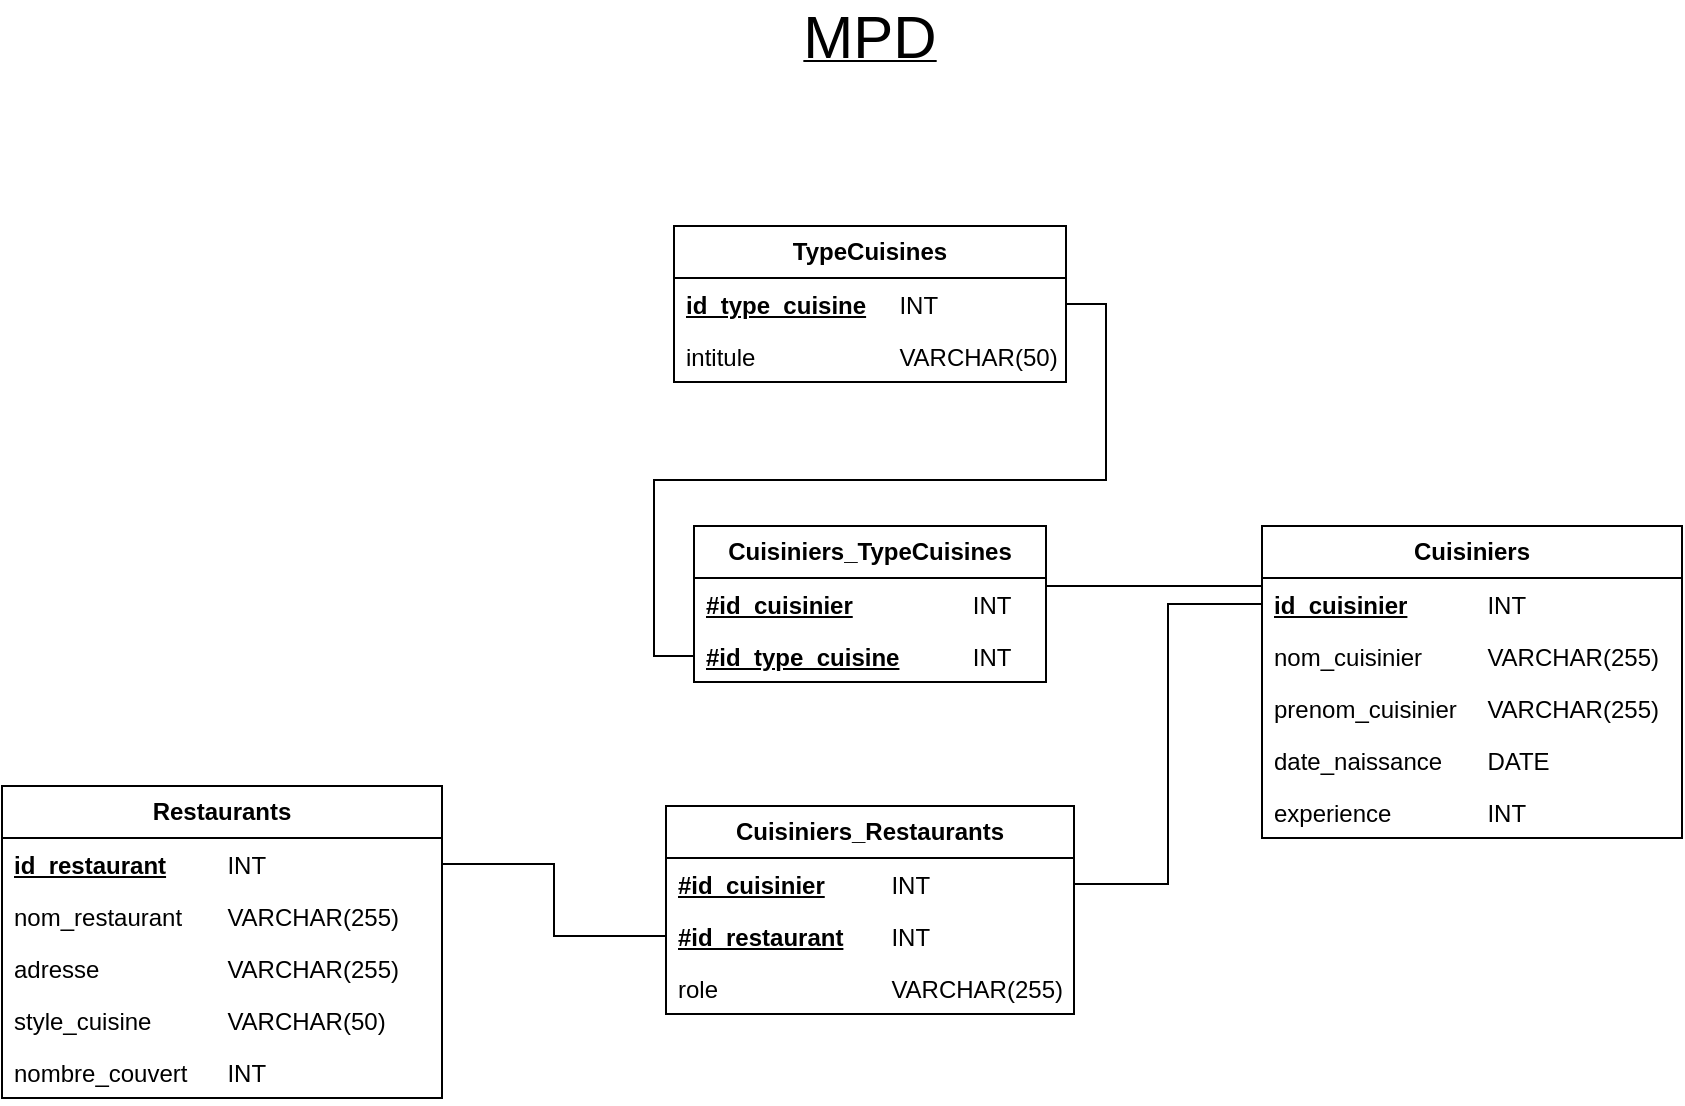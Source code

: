 <mxfile version="26.1.1">
  <diagram name="Page-1" id="UC0be7Ht06eg2bxlEGfu">
    <mxGraphModel dx="1877" dy="1798" grid="1" gridSize="10" guides="1" tooltips="1" connect="1" arrows="1" fold="1" page="1" pageScale="1" pageWidth="827" pageHeight="1169" math="0" shadow="0">
      <root>
        <mxCell id="0" />
        <mxCell id="1" parent="0" />
        <mxCell id="q_aMrSaRKOAJM5ovohhL-1" value="&lt;b&gt;Cuisiniers&lt;/b&gt;" style="swimlane;fontStyle=0;childLayout=stackLayout;horizontal=1;startSize=26;fillColor=none;horizontalStack=0;resizeParent=1;resizeParentMax=0;resizeLast=0;collapsible=1;marginBottom=0;whiteSpace=wrap;html=1;" parent="1" vertex="1">
          <mxGeometry x="610" y="150" width="210" height="156" as="geometry" />
        </mxCell>
        <mxCell id="q_aMrSaRKOAJM5ovohhL-2" value="&lt;b style=&quot;text-decoration-line: underline;&quot;&gt;id_cuisinier&lt;/b&gt;&lt;span style=&quot;text-decoration-line: underline; font-weight: bold; white-space: pre;&quot;&gt;&#x9;&lt;/span&gt;&lt;span style=&quot;text-decoration-line: underline; font-weight: bold; white-space: pre;&quot;&gt;&#x9;&lt;/span&gt;INT" style="text;strokeColor=none;fillColor=none;align=left;verticalAlign=top;spacingLeft=4;spacingRight=4;overflow=hidden;rotatable=0;points=[[0,0.5],[1,0.5]];portConstraint=eastwest;whiteSpace=wrap;html=1;" parent="q_aMrSaRKOAJM5ovohhL-1" vertex="1">
          <mxGeometry y="26" width="210" height="26" as="geometry" />
        </mxCell>
        <mxCell id="q_aMrSaRKOAJM5ovohhL-3" value="nom_cuisinier&lt;span style=&quot;white-space: pre;&quot;&gt;&#x9;&lt;/span&gt;&lt;span style=&quot;white-space: pre;&quot;&gt;&#x9;&lt;/span&gt;VARCHAR(255)" style="text;strokeColor=none;fillColor=none;align=left;verticalAlign=top;spacingLeft=4;spacingRight=4;overflow=hidden;rotatable=0;points=[[0,0.5],[1,0.5]];portConstraint=eastwest;whiteSpace=wrap;html=1;" parent="q_aMrSaRKOAJM5ovohhL-1" vertex="1">
          <mxGeometry y="52" width="210" height="26" as="geometry" />
        </mxCell>
        <mxCell id="q_aMrSaRKOAJM5ovohhL-4" value="prenom_cuisinier&lt;span style=&quot;white-space: pre;&quot;&gt;&#x9;&lt;/span&gt;VARCHAR(255)" style="text;strokeColor=none;fillColor=none;align=left;verticalAlign=top;spacingLeft=4;spacingRight=4;overflow=hidden;rotatable=0;points=[[0,0.5],[1,0.5]];portConstraint=eastwest;whiteSpace=wrap;html=1;" parent="q_aMrSaRKOAJM5ovohhL-1" vertex="1">
          <mxGeometry y="78" width="210" height="26" as="geometry" />
        </mxCell>
        <mxCell id="q_aMrSaRKOAJM5ovohhL-5" value="date_naissance&lt;span style=&quot;white-space: pre;&quot;&gt;&#x9;&lt;/span&gt;DATE" style="text;strokeColor=none;fillColor=none;align=left;verticalAlign=top;spacingLeft=4;spacingRight=4;overflow=hidden;rotatable=0;points=[[0,0.5],[1,0.5]];portConstraint=eastwest;whiteSpace=wrap;html=1;" parent="q_aMrSaRKOAJM5ovohhL-1" vertex="1">
          <mxGeometry y="104" width="210" height="26" as="geometry" />
        </mxCell>
        <mxCell id="q_aMrSaRKOAJM5ovohhL-6" value="experience&lt;span style=&quot;white-space: pre;&quot;&gt;&#x9;&lt;/span&gt;&lt;span style=&quot;white-space: pre;&quot;&gt;&#x9;&lt;/span&gt;INT" style="text;strokeColor=none;fillColor=none;align=left;verticalAlign=top;spacingLeft=4;spacingRight=4;overflow=hidden;rotatable=0;points=[[0,0.5],[1,0.5]];portConstraint=eastwest;whiteSpace=wrap;html=1;" parent="q_aMrSaRKOAJM5ovohhL-1" vertex="1">
          <mxGeometry y="130" width="210" height="26" as="geometry" />
        </mxCell>
        <mxCell id="q_aMrSaRKOAJM5ovohhL-11" value="&lt;b&gt;TypeCuisines&lt;/b&gt;" style="swimlane;fontStyle=0;childLayout=stackLayout;horizontal=1;startSize=26;fillColor=none;horizontalStack=0;resizeParent=1;resizeParentMax=0;resizeLast=0;collapsible=1;marginBottom=0;whiteSpace=wrap;html=1;" parent="1" vertex="1">
          <mxGeometry x="316" width="196" height="78" as="geometry" />
        </mxCell>
        <mxCell id="q_aMrSaRKOAJM5ovohhL-12" value="&lt;b style=&quot;text-decoration-line: underline;&quot;&gt;id_type_cuisine&lt;/b&gt;&lt;span style=&quot;text-decoration-line: underline; font-weight: bold; white-space: pre;&quot;&gt;&#x9;&lt;/span&gt;INT" style="text;strokeColor=none;fillColor=none;align=left;verticalAlign=top;spacingLeft=4;spacingRight=4;overflow=hidden;rotatable=0;points=[[0,0.5],[1,0.5]];portConstraint=eastwest;whiteSpace=wrap;html=1;" parent="q_aMrSaRKOAJM5ovohhL-11" vertex="1">
          <mxGeometry y="26" width="196" height="26" as="geometry" />
        </mxCell>
        <mxCell id="q_aMrSaRKOAJM5ovohhL-13" value="intitule&lt;span style=&quot;white-space: pre;&quot;&gt;&#x9;&lt;/span&gt;&lt;span style=&quot;white-space: pre;&quot;&gt;&#x9;&lt;/span&gt;&lt;span style=&quot;white-space: pre;&quot;&gt;&#x9;&lt;/span&gt;VARCHAR(50)" style="text;strokeColor=none;fillColor=none;align=left;verticalAlign=top;spacingLeft=4;spacingRight=4;overflow=hidden;rotatable=0;points=[[0,0.5],[1,0.5]];portConstraint=eastwest;whiteSpace=wrap;html=1;" parent="q_aMrSaRKOAJM5ovohhL-11" vertex="1">
          <mxGeometry y="52" width="196" height="26" as="geometry" />
        </mxCell>
        <mxCell id="q_aMrSaRKOAJM5ovohhL-17" value="&lt;b&gt;Restaurants&lt;/b&gt;" style="swimlane;fontStyle=0;childLayout=stackLayout;horizontal=1;startSize=26;fillColor=none;horizontalStack=0;resizeParent=1;resizeParentMax=0;resizeLast=0;collapsible=1;marginBottom=0;whiteSpace=wrap;html=1;" parent="1" vertex="1">
          <mxGeometry x="-20" y="280" width="220" height="156" as="geometry" />
        </mxCell>
        <mxCell id="q_aMrSaRKOAJM5ovohhL-18" value="&lt;b style=&quot;text-decoration-line: underline;&quot;&gt;id_restaurant&lt;/b&gt;&lt;span style=&quot;text-decoration-line: underline; font-weight: bold; white-space: pre;&quot;&gt;&#x9;&lt;/span&gt;&lt;span style=&quot;text-decoration-line: underline; font-weight: bold; white-space: pre;&quot;&gt;&#x9;&lt;/span&gt;INT" style="text;strokeColor=none;fillColor=none;align=left;verticalAlign=top;spacingLeft=4;spacingRight=4;overflow=hidden;rotatable=0;points=[[0,0.5],[1,0.5]];portConstraint=eastwest;whiteSpace=wrap;html=1;" parent="q_aMrSaRKOAJM5ovohhL-17" vertex="1">
          <mxGeometry y="26" width="220" height="26" as="geometry" />
        </mxCell>
        <mxCell id="q_aMrSaRKOAJM5ovohhL-19" value="nom_restaurant&lt;span style=&quot;white-space: pre;&quot;&gt;&#x9;&lt;/span&gt;VARCHAR(255)" style="text;strokeColor=none;fillColor=none;align=left;verticalAlign=top;spacingLeft=4;spacingRight=4;overflow=hidden;rotatable=0;points=[[0,0.5],[1,0.5]];portConstraint=eastwest;whiteSpace=wrap;html=1;" parent="q_aMrSaRKOAJM5ovohhL-17" vertex="1">
          <mxGeometry y="52" width="220" height="26" as="geometry" />
        </mxCell>
        <mxCell id="q_aMrSaRKOAJM5ovohhL-20" value="adresse&lt;span style=&quot;white-space: pre;&quot;&gt;&#x9;&lt;/span&gt;&lt;span style=&quot;white-space: pre;&quot;&gt;&#x9;&lt;/span&gt;&lt;span style=&quot;white-space: pre;&quot;&gt;&#x9;&lt;/span&gt;VARCHAR(255)" style="text;strokeColor=none;fillColor=none;align=left;verticalAlign=top;spacingLeft=4;spacingRight=4;overflow=hidden;rotatable=0;points=[[0,0.5],[1,0.5]];portConstraint=eastwest;whiteSpace=wrap;html=1;" parent="q_aMrSaRKOAJM5ovohhL-17" vertex="1">
          <mxGeometry y="78" width="220" height="26" as="geometry" />
        </mxCell>
        <mxCell id="q_aMrSaRKOAJM5ovohhL-21" value="style_cuisine&lt;span style=&quot;white-space: pre;&quot;&gt;&#x9;&lt;/span&gt;&lt;span style=&quot;white-space: pre;&quot;&gt;&#x9;&lt;/span&gt;VARCHAR(50)" style="text;strokeColor=none;fillColor=none;align=left;verticalAlign=top;spacingLeft=4;spacingRight=4;overflow=hidden;rotatable=0;points=[[0,0.5],[1,0.5]];portConstraint=eastwest;whiteSpace=wrap;html=1;" parent="q_aMrSaRKOAJM5ovohhL-17" vertex="1">
          <mxGeometry y="104" width="220" height="26" as="geometry" />
        </mxCell>
        <mxCell id="q_aMrSaRKOAJM5ovohhL-22" value="nombre_couvert&lt;span style=&quot;white-space: pre;&quot;&gt;&#x9;&lt;/span&gt;INT" style="text;strokeColor=none;fillColor=none;align=left;verticalAlign=top;spacingLeft=4;spacingRight=4;overflow=hidden;rotatable=0;points=[[0,0.5],[1,0.5]];portConstraint=eastwest;whiteSpace=wrap;html=1;" parent="q_aMrSaRKOAJM5ovohhL-17" vertex="1">
          <mxGeometry y="130" width="220" height="26" as="geometry" />
        </mxCell>
        <mxCell id="q_aMrSaRKOAJM5ovohhL-35" value="&lt;u&gt;&lt;font style=&quot;font-size: 30px;&quot;&gt;MPD&lt;/font&gt;&lt;/u&gt;" style="text;html=1;align=center;verticalAlign=middle;whiteSpace=wrap;rounded=0;fontFamily=Helvetica;fontSize=11;fontColor=default;labelBackgroundColor=default;" parent="1" vertex="1">
          <mxGeometry x="384" y="-110" width="60" height="30" as="geometry" />
        </mxCell>
        <mxCell id="q_aMrSaRKOAJM5ovohhL-36" value="&lt;b&gt;Cuisiniers_TypeCuisines&lt;/b&gt;" style="swimlane;fontStyle=0;childLayout=stackLayout;horizontal=1;startSize=26;fillColor=none;horizontalStack=0;resizeParent=1;resizeParentMax=0;resizeLast=0;collapsible=1;marginBottom=0;whiteSpace=wrap;html=1;" parent="1" vertex="1">
          <mxGeometry x="326" y="150" width="176" height="78" as="geometry" />
        </mxCell>
        <mxCell id="q_aMrSaRKOAJM5ovohhL-37" value="&lt;b style=&quot;text-decoration-line: underline;&quot;&gt;#id_cuisinier&lt;/b&gt;&lt;span style=&quot;text-decoration-line: underline; font-weight: bold; white-space: pre;&quot;&gt;&#x9;&lt;/span&gt;&lt;span style=&quot;text-decoration-line: underline; font-weight: bold; white-space: pre;&quot;&gt;&#x9;&lt;/span&gt;&lt;span style=&quot;text-decoration-line: underline; font-weight: bold; white-space: pre;&quot;&gt;&#x9;&lt;/span&gt;INT" style="text;strokeColor=none;fillColor=none;align=left;verticalAlign=top;spacingLeft=4;spacingRight=4;overflow=hidden;rotatable=0;points=[[0,0.5],[1,0.5]];portConstraint=eastwest;whiteSpace=wrap;html=1;" parent="q_aMrSaRKOAJM5ovohhL-36" vertex="1">
          <mxGeometry y="26" width="176" height="26" as="geometry" />
        </mxCell>
        <mxCell id="q_aMrSaRKOAJM5ovohhL-42" value="&lt;b style=&quot;text-decoration-line: underline;&quot;&gt;#id_type_cuisine&lt;/b&gt;&lt;span style=&quot;text-decoration-line: underline; font-weight: bold; white-space: pre;&quot;&gt;&#x9;&lt;/span&gt;&lt;span style=&quot;text-decoration-line: underline; font-weight: bold; white-space: pre;&quot;&gt;&#x9;&lt;/span&gt;INT" style="text;strokeColor=none;fillColor=none;align=left;verticalAlign=top;spacingLeft=4;spacingRight=4;overflow=hidden;rotatable=0;points=[[0,0.5],[1,0.5]];portConstraint=eastwest;whiteSpace=wrap;html=1;" parent="q_aMrSaRKOAJM5ovohhL-36" vertex="1">
          <mxGeometry y="52" width="176" height="26" as="geometry" />
        </mxCell>
        <mxCell id="q_aMrSaRKOAJM5ovohhL-43" value="&lt;b&gt;Cuisiniers_Restaurants&lt;/b&gt;" style="swimlane;fontStyle=0;childLayout=stackLayout;horizontal=1;startSize=26;fillColor=none;horizontalStack=0;resizeParent=1;resizeParentMax=0;resizeLast=0;collapsible=1;marginBottom=0;whiteSpace=wrap;html=1;" parent="1" vertex="1">
          <mxGeometry x="312" y="290" width="204" height="104" as="geometry" />
        </mxCell>
        <mxCell id="q_aMrSaRKOAJM5ovohhL-44" value="&lt;b style=&quot;text-decoration-line: underline;&quot;&gt;#id_cuisinier&lt;/b&gt;&lt;span style=&quot;text-decoration-line: underline; font-weight: bold; white-space: pre;&quot;&gt;&#x9;&lt;/span&gt;&lt;span style=&quot;text-decoration-line: underline; font-weight: bold; white-space: pre;&quot;&gt;&#x9;&lt;/span&gt;INT" style="text;strokeColor=none;fillColor=none;align=left;verticalAlign=top;spacingLeft=4;spacingRight=4;overflow=hidden;rotatable=0;points=[[0,0.5],[1,0.5]];portConstraint=eastwest;whiteSpace=wrap;html=1;" parent="q_aMrSaRKOAJM5ovohhL-43" vertex="1">
          <mxGeometry y="26" width="204" height="26" as="geometry" />
        </mxCell>
        <mxCell id="q_aMrSaRKOAJM5ovohhL-45" value="&lt;b style=&quot;text-decoration-line: underline;&quot;&gt;#id_restaurant&lt;/b&gt;&lt;span style=&quot;text-decoration-line: underline; font-weight: bold; white-space: pre;&quot;&gt;&#x9;&lt;/span&gt;INT" style="text;strokeColor=none;fillColor=none;align=left;verticalAlign=top;spacingLeft=4;spacingRight=4;overflow=hidden;rotatable=0;points=[[0,0.5],[1,0.5]];portConstraint=eastwest;whiteSpace=wrap;html=1;" parent="q_aMrSaRKOAJM5ovohhL-43" vertex="1">
          <mxGeometry y="52" width="204" height="26" as="geometry" />
        </mxCell>
        <mxCell id="q_aMrSaRKOAJM5ovohhL-46" value="role&lt;span style=&quot;white-space: pre;&quot;&gt;&#x9;&lt;/span&gt;&lt;span style=&quot;white-space: pre;&quot;&gt;&#x9;&lt;/span&gt;&lt;span style=&quot;white-space: pre;&quot;&gt;&#x9;&lt;/span&gt;&lt;span style=&quot;white-space: pre;&quot;&gt;&#x9;&lt;/span&gt;VARCHAR(255)" style="text;strokeColor=none;fillColor=none;align=left;verticalAlign=top;spacingLeft=4;spacingRight=4;overflow=hidden;rotatable=0;points=[[0,0.5],[1,0.5]];portConstraint=eastwest;whiteSpace=wrap;html=1;" parent="q_aMrSaRKOAJM5ovohhL-43" vertex="1">
          <mxGeometry y="78" width="204" height="26" as="geometry" />
        </mxCell>
        <mxCell id="q_aMrSaRKOAJM5ovohhL-47" style="edgeStyle=orthogonalEdgeStyle;shape=connector;rounded=0;orthogonalLoop=1;jettySize=auto;html=1;strokeColor=default;align=center;verticalAlign=middle;fontFamily=Helvetica;fontSize=11;fontColor=default;labelBackgroundColor=default;startFill=0;endArrow=none;" parent="1" source="q_aMrSaRKOAJM5ovohhL-42" target="q_aMrSaRKOAJM5ovohhL-12" edge="1">
          <mxGeometry relative="1" as="geometry" />
        </mxCell>
        <mxCell id="q_aMrSaRKOAJM5ovohhL-48" style="edgeStyle=orthogonalEdgeStyle;shape=connector;rounded=0;orthogonalLoop=1;jettySize=auto;html=1;strokeColor=default;align=center;verticalAlign=middle;fontFamily=Helvetica;fontSize=11;fontColor=default;labelBackgroundColor=default;startFill=0;endArrow=none;exitX=1;exitY=0.5;exitDx=0;exitDy=0;" parent="1" source="q_aMrSaRKOAJM5ovohhL-37" target="q_aMrSaRKOAJM5ovohhL-2" edge="1">
          <mxGeometry relative="1" as="geometry">
            <Array as="points">
              <mxPoint x="502" y="180" />
            </Array>
          </mxGeometry>
        </mxCell>
        <mxCell id="q_aMrSaRKOAJM5ovohhL-50" style="edgeStyle=orthogonalEdgeStyle;shape=connector;rounded=0;orthogonalLoop=1;jettySize=auto;html=1;entryX=0;entryY=0.5;entryDx=0;entryDy=0;strokeColor=default;align=center;verticalAlign=middle;fontFamily=Helvetica;fontSize=11;fontColor=default;labelBackgroundColor=default;startFill=0;endArrow=none;" parent="1" source="q_aMrSaRKOAJM5ovohhL-44" target="q_aMrSaRKOAJM5ovohhL-2" edge="1">
          <mxGeometry relative="1" as="geometry" />
        </mxCell>
        <mxCell id="q_aMrSaRKOAJM5ovohhL-51" style="edgeStyle=orthogonalEdgeStyle;shape=connector;rounded=0;orthogonalLoop=1;jettySize=auto;html=1;strokeColor=default;align=center;verticalAlign=middle;fontFamily=Helvetica;fontSize=11;fontColor=default;labelBackgroundColor=default;startFill=0;endArrow=none;" parent="1" source="q_aMrSaRKOAJM5ovohhL-45" target="q_aMrSaRKOAJM5ovohhL-18" edge="1">
          <mxGeometry relative="1" as="geometry" />
        </mxCell>
      </root>
    </mxGraphModel>
  </diagram>
</mxfile>
